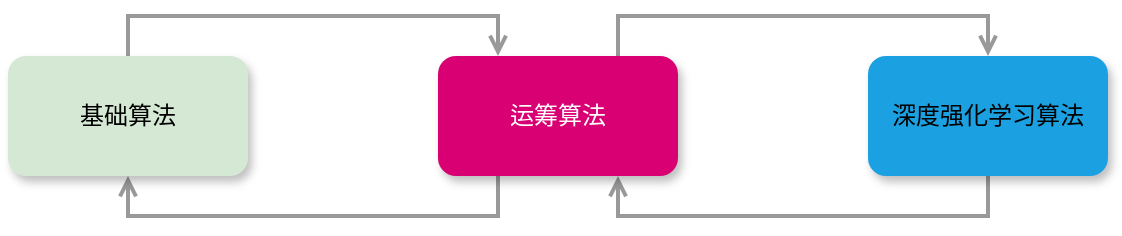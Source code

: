 <mxfile version="20.2.7" type="github">
  <diagram id="Gd7Hyvb9YNo9JDkE_sxB" name="Page-1">
    <mxGraphModel dx="757" dy="426" grid="0" gridSize="10" guides="1" tooltips="1" connect="1" arrows="1" fold="1" page="1" pageScale="1" pageWidth="827" pageHeight="1169" math="0" shadow="0">
      <root>
        <mxCell id="0" />
        <mxCell id="1" parent="0" />
        <mxCell id="BRfpWw1YMrOVlkKp13VQ-27" style="edgeStyle=orthogonalEdgeStyle;rounded=0;orthogonalLoop=1;jettySize=auto;html=1;exitX=0.5;exitY=0;exitDx=0;exitDy=0;entryX=0.25;entryY=0;entryDx=0;entryDy=0;fontFamily=金梅粗铁塔字范例;fontSource=https%3A%2F%2Ffonts.googleapis.com%2Fcss%3Ffamily%3D%25E9%2587%2591%25E6%25A2%2585%25E7%25B2%2597%25E9%2593%2581%25E5%25A1%2594%25E5%25AD%2597%25E8%258C%2583%25E4%25BE%258B;fontColor=#000000;endArrow=open;endFill=0;strokeColor=#999999;strokeWidth=2;fillColor=#21C0A5;" edge="1" parent="1" source="BRfpWw1YMrOVlkKp13VQ-1" target="BRfpWw1YMrOVlkKp13VQ-2">
          <mxGeometry relative="1" as="geometry" />
        </mxCell>
        <mxCell id="BRfpWw1YMrOVlkKp13VQ-29" style="edgeStyle=orthogonalEdgeStyle;rounded=0;orthogonalLoop=1;jettySize=auto;html=1;exitX=0.5;exitY=1;exitDx=0;exitDy=0;entryX=0.25;entryY=1;entryDx=0;entryDy=0;fontFamily=金梅粗铁塔字范例;fontSource=https%3A%2F%2Ffonts.googleapis.com%2Fcss%3Ffamily%3D%25E9%2587%2591%25E6%25A2%2585%25E7%25B2%2597%25E9%2593%2581%25E5%25A1%2594%25E5%25AD%2597%25E8%258C%2583%25E4%25BE%258B;fontColor=#000000;endArrow=none;endFill=0;strokeColor=#999999;strokeWidth=2;fillColor=#21C0A5;startArrow=open;startFill=0;" edge="1" parent="1" source="BRfpWw1YMrOVlkKp13VQ-1" target="BRfpWw1YMrOVlkKp13VQ-2">
          <mxGeometry relative="1" as="geometry" />
        </mxCell>
        <mxCell id="BRfpWw1YMrOVlkKp13VQ-1" value="&lt;font face=&quot;金梅粗铁塔字范例&quot; data-font-src=&quot;https://fonts.googleapis.com/css?family=%E9%87%91%E6%A2%85%E7%B2%97%E9%93%81%E5%A1%94%E5%AD%97%E8%8C%83%E4%BE%8B&quot;&gt;基础算法&lt;/font&gt;" style="rounded=1;whiteSpace=wrap;html=1;fillColor=#d5e8d4;strokeColor=none;sketch=0;shadow=1;glass=0;" vertex="1" parent="1">
          <mxGeometry x="131" y="299" width="120" height="60" as="geometry" />
        </mxCell>
        <mxCell id="BRfpWw1YMrOVlkKp13VQ-28" style="edgeStyle=orthogonalEdgeStyle;rounded=0;orthogonalLoop=1;jettySize=auto;html=1;exitX=0.75;exitY=0;exitDx=0;exitDy=0;entryX=0.5;entryY=0;entryDx=0;entryDy=0;fontFamily=金梅粗铁塔字范例;fontSource=https%3A%2F%2Ffonts.googleapis.com%2Fcss%3Ffamily%3D%25E9%2587%2591%25E6%25A2%2585%25E7%25B2%2597%25E9%2593%2581%25E5%25A1%2594%25E5%25AD%2597%25E8%258C%2583%25E4%25BE%258B;fontColor=#000000;endArrow=open;endFill=0;strokeColor=#999999;strokeWidth=2;fillColor=#21C0A5;" edge="1" parent="1" source="BRfpWw1YMrOVlkKp13VQ-2" target="BRfpWw1YMrOVlkKp13VQ-4">
          <mxGeometry relative="1" as="geometry" />
        </mxCell>
        <mxCell id="BRfpWw1YMrOVlkKp13VQ-30" style="edgeStyle=orthogonalEdgeStyle;rounded=0;orthogonalLoop=1;jettySize=auto;html=1;exitX=0.75;exitY=1;exitDx=0;exitDy=0;entryX=0.5;entryY=1;entryDx=0;entryDy=0;fontFamily=金梅粗铁塔字范例;fontSource=https%3A%2F%2Ffonts.googleapis.com%2Fcss%3Ffamily%3D%25E9%2587%2591%25E6%25A2%2585%25E7%25B2%2597%25E9%2593%2581%25E5%25A1%2594%25E5%25AD%2597%25E8%258C%2583%25E4%25BE%258B;fontColor=#000000;endArrow=none;endFill=0;strokeColor=#999999;strokeWidth=2;fillColor=#21C0A5;startArrow=open;startFill=0;" edge="1" parent="1" source="BRfpWw1YMrOVlkKp13VQ-2" target="BRfpWw1YMrOVlkKp13VQ-4">
          <mxGeometry relative="1" as="geometry" />
        </mxCell>
        <mxCell id="BRfpWw1YMrOVlkKp13VQ-2" value="&lt;font data-font-src=&quot;https://fonts.googleapis.com/css?family=%E9%87%91%E6%A2%85%E7%B2%97%E9%93%81%E5%A1%94%E5%AD%97%E8%8C%83%E4%BE%8B&quot; face=&quot;金梅粗铁塔字范例&quot;&gt;运筹算法&lt;/font&gt;" style="rounded=1;whiteSpace=wrap;html=1;fillColor=#d80073;strokeColor=none;sketch=0;shadow=1;glass=0;fontColor=#ffffff;" vertex="1" parent="1">
          <mxGeometry x="346" y="299" width="120" height="60" as="geometry" />
        </mxCell>
        <mxCell id="BRfpWw1YMrOVlkKp13VQ-4" value="&lt;font data-font-src=&quot;https://fonts.googleapis.com/css?family=%E9%87%91%E6%A2%85%E7%B2%97%E9%93%81%E5%A1%94%E5%AD%97%E8%8C%83%E4%BE%8B&quot; face=&quot;金梅粗铁塔字范例&quot; color=&quot;#000000&quot;&gt;深度强化学习算法&lt;/font&gt;" style="rounded=1;whiteSpace=wrap;html=1;fillColor=#1ba1e2;strokeColor=none;sketch=0;shadow=1;glass=0;fontColor=#ffffff;" vertex="1" parent="1">
          <mxGeometry x="561" y="299" width="120" height="60" as="geometry" />
        </mxCell>
      </root>
    </mxGraphModel>
  </diagram>
</mxfile>
